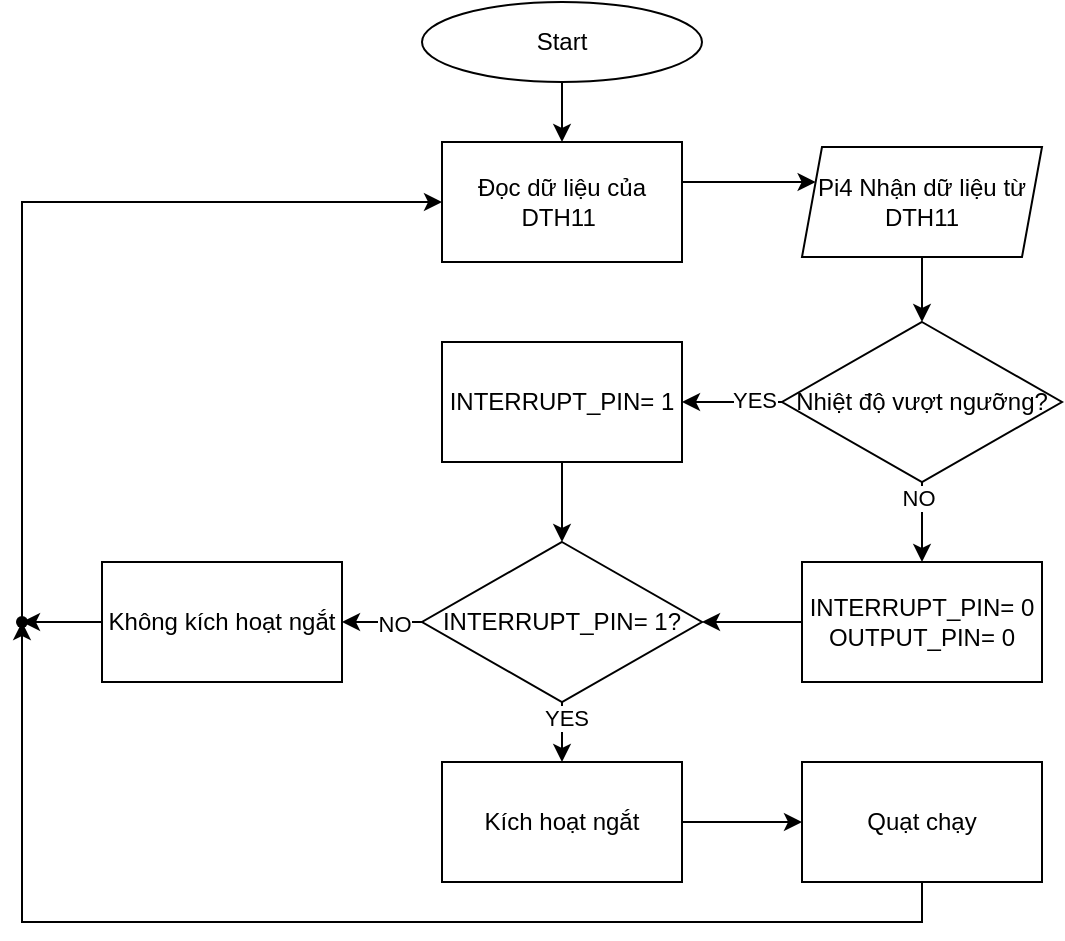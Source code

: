 <mxfile version="24.8.3">
  <diagram id="C5RBs43oDa-KdzZeNtuy" name="Page-1">
    <mxGraphModel dx="929" dy="523" grid="1" gridSize="10" guides="1" tooltips="1" connect="1" arrows="1" fold="1" page="1" pageScale="1" pageWidth="827" pageHeight="1169" math="0" shadow="0">
      <root>
        <mxCell id="WIyWlLk6GJQsqaUBKTNV-0" />
        <mxCell id="WIyWlLk6GJQsqaUBKTNV-1" parent="WIyWlLk6GJQsqaUBKTNV-0" />
        <mxCell id="W5dFJXC5lNr0H4PL7f_d-23" value="" style="edgeStyle=orthogonalEdgeStyle;rounded=0;orthogonalLoop=1;jettySize=auto;html=1;" parent="WIyWlLk6GJQsqaUBKTNV-1" source="W5dFJXC5lNr0H4PL7f_d-2" target="W5dFJXC5lNr0H4PL7f_d-22" edge="1">
          <mxGeometry relative="1" as="geometry" />
        </mxCell>
        <mxCell id="W5dFJXC5lNr0H4PL7f_d-2" value="Start" style="ellipse;whiteSpace=wrap;html=1;rounded=1;glass=0;strokeWidth=1;shadow=0;" parent="WIyWlLk6GJQsqaUBKTNV-1" vertex="1">
          <mxGeometry x="250" y="80" width="140" height="40" as="geometry" />
        </mxCell>
        <mxCell id="eKTR7Lr9IOzUZ89tCs_J-2" value="" style="edgeStyle=orthogonalEdgeStyle;rounded=0;orthogonalLoop=1;jettySize=auto;html=1;" edge="1" parent="WIyWlLk6GJQsqaUBKTNV-1" source="W5dFJXC5lNr0H4PL7f_d-11" target="W5dFJXC5lNr0H4PL7f_d-13">
          <mxGeometry relative="1" as="geometry" />
        </mxCell>
        <mxCell id="W5dFJXC5lNr0H4PL7f_d-11" value="Pi4 Nhận dữ liệu từ DTH11" style="shape=parallelogram;perimeter=parallelogramPerimeter;whiteSpace=wrap;html=1;fixedSize=1;size=10;" parent="WIyWlLk6GJQsqaUBKTNV-1" vertex="1">
          <mxGeometry x="440" y="152.5" width="120" height="55" as="geometry" />
        </mxCell>
        <mxCell id="eKTR7Lr9IOzUZ89tCs_J-3" value="" style="edgeStyle=orthogonalEdgeStyle;rounded=0;orthogonalLoop=1;jettySize=auto;html=1;" edge="1" parent="WIyWlLk6GJQsqaUBKTNV-1" source="W5dFJXC5lNr0H4PL7f_d-13" target="W5dFJXC5lNr0H4PL7f_d-28">
          <mxGeometry relative="1" as="geometry" />
        </mxCell>
        <mxCell id="eKTR7Lr9IOzUZ89tCs_J-11" value="YES" style="edgeLabel;html=1;align=center;verticalAlign=middle;resizable=0;points=[];" vertex="1" connectable="0" parent="eKTR7Lr9IOzUZ89tCs_J-3">
          <mxGeometry x="-0.417" y="-1" relative="1" as="geometry">
            <mxPoint as="offset" />
          </mxGeometry>
        </mxCell>
        <mxCell id="eKTR7Lr9IOzUZ89tCs_J-4" value="" style="edgeStyle=orthogonalEdgeStyle;rounded=0;orthogonalLoop=1;jettySize=auto;html=1;" edge="1" parent="WIyWlLk6GJQsqaUBKTNV-1" source="W5dFJXC5lNr0H4PL7f_d-13" target="W5dFJXC5lNr0H4PL7f_d-32">
          <mxGeometry relative="1" as="geometry" />
        </mxCell>
        <mxCell id="eKTR7Lr9IOzUZ89tCs_J-12" value="NO" style="edgeLabel;html=1;align=center;verticalAlign=middle;resizable=0;points=[];" vertex="1" connectable="0" parent="eKTR7Lr9IOzUZ89tCs_J-4">
          <mxGeometry x="-0.6" y="-2" relative="1" as="geometry">
            <mxPoint as="offset" />
          </mxGeometry>
        </mxCell>
        <mxCell id="W5dFJXC5lNr0H4PL7f_d-13" value="Nhiệt độ vượt ngưỡng?" style="rhombus;whiteSpace=wrap;html=1;" parent="WIyWlLk6GJQsqaUBKTNV-1" vertex="1">
          <mxGeometry x="430" y="240" width="140" height="80" as="geometry" />
        </mxCell>
        <mxCell id="eKTR7Lr9IOzUZ89tCs_J-1" value="" style="edgeStyle=orthogonalEdgeStyle;rounded=0;orthogonalLoop=1;jettySize=auto;html=1;" edge="1" parent="WIyWlLk6GJQsqaUBKTNV-1" source="W5dFJXC5lNr0H4PL7f_d-22" target="W5dFJXC5lNr0H4PL7f_d-11">
          <mxGeometry relative="1" as="geometry">
            <Array as="points">
              <mxPoint x="400" y="170" />
              <mxPoint x="400" y="170" />
            </Array>
          </mxGeometry>
        </mxCell>
        <mxCell id="W5dFJXC5lNr0H4PL7f_d-22" value="Đọc dữ liệu của DTH11&amp;nbsp;" style="rounded=0;whiteSpace=wrap;html=1;" parent="WIyWlLk6GJQsqaUBKTNV-1" vertex="1">
          <mxGeometry x="260" y="150" width="120" height="60" as="geometry" />
        </mxCell>
        <mxCell id="eKTR7Lr9IOzUZ89tCs_J-5" value="" style="edgeStyle=orthogonalEdgeStyle;rounded=0;orthogonalLoop=1;jettySize=auto;html=1;" edge="1" parent="WIyWlLk6GJQsqaUBKTNV-1" source="W5dFJXC5lNr0H4PL7f_d-28" target="W5dFJXC5lNr0H4PL7f_d-47">
          <mxGeometry relative="1" as="geometry" />
        </mxCell>
        <mxCell id="W5dFJXC5lNr0H4PL7f_d-28" value="INTERRUPT_PIN= 1" style="whiteSpace=wrap;html=1;" parent="WIyWlLk6GJQsqaUBKTNV-1" vertex="1">
          <mxGeometry x="260" y="250" width="120" height="60" as="geometry" />
        </mxCell>
        <mxCell id="eKTR7Lr9IOzUZ89tCs_J-6" value="" style="edgeStyle=orthogonalEdgeStyle;rounded=0;orthogonalLoop=1;jettySize=auto;html=1;" edge="1" parent="WIyWlLk6GJQsqaUBKTNV-1" source="W5dFJXC5lNr0H4PL7f_d-32" target="W5dFJXC5lNr0H4PL7f_d-47">
          <mxGeometry relative="1" as="geometry" />
        </mxCell>
        <mxCell id="W5dFJXC5lNr0H4PL7f_d-32" value="INTERRUPT_PIN= 0&lt;div&gt;OUTPUT_PIN= 0&lt;/div&gt;" style="whiteSpace=wrap;html=1;" parent="WIyWlLk6GJQsqaUBKTNV-1" vertex="1">
          <mxGeometry x="440" y="360" width="120" height="60" as="geometry" />
        </mxCell>
        <mxCell id="eKTR7Lr9IOzUZ89tCs_J-9" value="" style="edgeStyle=orthogonalEdgeStyle;rounded=0;orthogonalLoop=1;jettySize=auto;html=1;" edge="1" parent="WIyWlLk6GJQsqaUBKTNV-1" source="W5dFJXC5lNr0H4PL7f_d-42" target="W5dFJXC5lNr0H4PL7f_d-44">
          <mxGeometry relative="1" as="geometry" />
        </mxCell>
        <mxCell id="W5dFJXC5lNr0H4PL7f_d-42" value="Kích hoạt ngắt" style="whiteSpace=wrap;html=1;" parent="WIyWlLk6GJQsqaUBKTNV-1" vertex="1">
          <mxGeometry x="260" y="460" width="120" height="60" as="geometry" />
        </mxCell>
        <mxCell id="eKTR7Lr9IOzUZ89tCs_J-26" style="edgeStyle=orthogonalEdgeStyle;rounded=0;orthogonalLoop=1;jettySize=auto;html=1;exitX=0.5;exitY=1;exitDx=0;exitDy=0;entryX=0.658;entryY=0.862;entryDx=0;entryDy=0;entryPerimeter=0;" edge="1" parent="WIyWlLk6GJQsqaUBKTNV-1" source="W5dFJXC5lNr0H4PL7f_d-44" target="eKTR7Lr9IOzUZ89tCs_J-28">
          <mxGeometry relative="1" as="geometry">
            <mxPoint x="50" y="540" as="targetPoint" />
            <Array as="points">
              <mxPoint x="500" y="540" />
              <mxPoint x="50" y="540" />
            </Array>
          </mxGeometry>
        </mxCell>
        <mxCell id="W5dFJXC5lNr0H4PL7f_d-44" value="Quạt chạy" style="whiteSpace=wrap;html=1;" parent="WIyWlLk6GJQsqaUBKTNV-1" vertex="1">
          <mxGeometry x="440" y="460" width="120" height="60" as="geometry" />
        </mxCell>
        <mxCell id="eKTR7Lr9IOzUZ89tCs_J-7" value="" style="edgeStyle=orthogonalEdgeStyle;rounded=0;orthogonalLoop=1;jettySize=auto;html=1;" edge="1" parent="WIyWlLk6GJQsqaUBKTNV-1" source="W5dFJXC5lNr0H4PL7f_d-47" target="W5dFJXC5lNr0H4PL7f_d-42">
          <mxGeometry relative="1" as="geometry" />
        </mxCell>
        <mxCell id="eKTR7Lr9IOzUZ89tCs_J-18" value="YES" style="edgeLabel;html=1;align=center;verticalAlign=middle;resizable=0;points=[];" vertex="1" connectable="0" parent="eKTR7Lr9IOzUZ89tCs_J-7">
          <mxGeometry x="-0.702" y="2" relative="1" as="geometry">
            <mxPoint as="offset" />
          </mxGeometry>
        </mxCell>
        <mxCell id="eKTR7Lr9IOzUZ89tCs_J-16" value="" style="edgeStyle=orthogonalEdgeStyle;rounded=0;orthogonalLoop=1;jettySize=auto;html=1;" edge="1" parent="WIyWlLk6GJQsqaUBKTNV-1" source="W5dFJXC5lNr0H4PL7f_d-47" target="eKTR7Lr9IOzUZ89tCs_J-15">
          <mxGeometry relative="1" as="geometry" />
        </mxCell>
        <mxCell id="eKTR7Lr9IOzUZ89tCs_J-17" value="NO" style="edgeLabel;html=1;align=center;verticalAlign=middle;resizable=0;points=[];" vertex="1" connectable="0" parent="eKTR7Lr9IOzUZ89tCs_J-16">
          <mxGeometry x="-0.273" y="1" relative="1" as="geometry">
            <mxPoint as="offset" />
          </mxGeometry>
        </mxCell>
        <mxCell id="W5dFJXC5lNr0H4PL7f_d-47" value="INTERRUPT_PIN= 1?" style="rhombus;whiteSpace=wrap;html=1;" parent="WIyWlLk6GJQsqaUBKTNV-1" vertex="1">
          <mxGeometry x="250" y="350" width="140" height="80" as="geometry" />
        </mxCell>
        <mxCell id="eKTR7Lr9IOzUZ89tCs_J-29" value="" style="edgeStyle=orthogonalEdgeStyle;rounded=0;orthogonalLoop=1;jettySize=auto;html=1;" edge="1" parent="WIyWlLk6GJQsqaUBKTNV-1" source="eKTR7Lr9IOzUZ89tCs_J-15" target="eKTR7Lr9IOzUZ89tCs_J-28">
          <mxGeometry relative="1" as="geometry" />
        </mxCell>
        <mxCell id="eKTR7Lr9IOzUZ89tCs_J-15" value="Không kích hoạt ngắt" style="whiteSpace=wrap;html=1;" vertex="1" parent="WIyWlLk6GJQsqaUBKTNV-1">
          <mxGeometry x="90" y="360" width="120" height="60" as="geometry" />
        </mxCell>
        <mxCell id="eKTR7Lr9IOzUZ89tCs_J-30" style="edgeStyle=orthogonalEdgeStyle;rounded=0;orthogonalLoop=1;jettySize=auto;html=1;entryX=0;entryY=0.5;entryDx=0;entryDy=0;" edge="1" parent="WIyWlLk6GJQsqaUBKTNV-1" source="eKTR7Lr9IOzUZ89tCs_J-28" target="W5dFJXC5lNr0H4PL7f_d-22">
          <mxGeometry relative="1" as="geometry">
            <Array as="points">
              <mxPoint x="50" y="180" />
            </Array>
          </mxGeometry>
        </mxCell>
        <mxCell id="eKTR7Lr9IOzUZ89tCs_J-28" value="" style="shape=waypoint;sketch=0;size=6;pointerEvents=1;points=[];fillColor=default;resizable=0;rotatable=0;perimeter=centerPerimeter;snapToPoint=1;" vertex="1" parent="WIyWlLk6GJQsqaUBKTNV-1">
          <mxGeometry x="40" y="380" width="20" height="20" as="geometry" />
        </mxCell>
      </root>
    </mxGraphModel>
  </diagram>
</mxfile>
